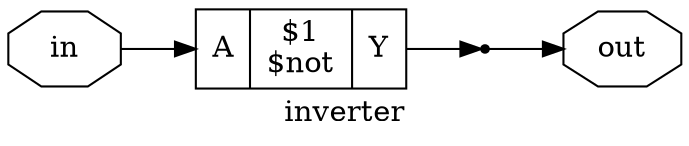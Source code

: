 digraph "inverter" {
label="inverter";
rankdir="LR";
remincross=true;
n2 [ shape=octagon, label="in", color="black", fontcolor="black" ];
n3 [ shape=octagon, label="out", color="black", fontcolor="black" ];
c6 [ shape=record, label="{{<p4> A}|$1\n$not|{<p5> Y}}",  ];
x0 [shape=point, ];
c6:p5:e -> x0:w [color="black", fontcolor="black", label=""];
n2:e -> c6:p4:w [color="black", fontcolor="black", label=""];
x0:e -> n3:w [color="black", fontcolor="black", label=""];
}
